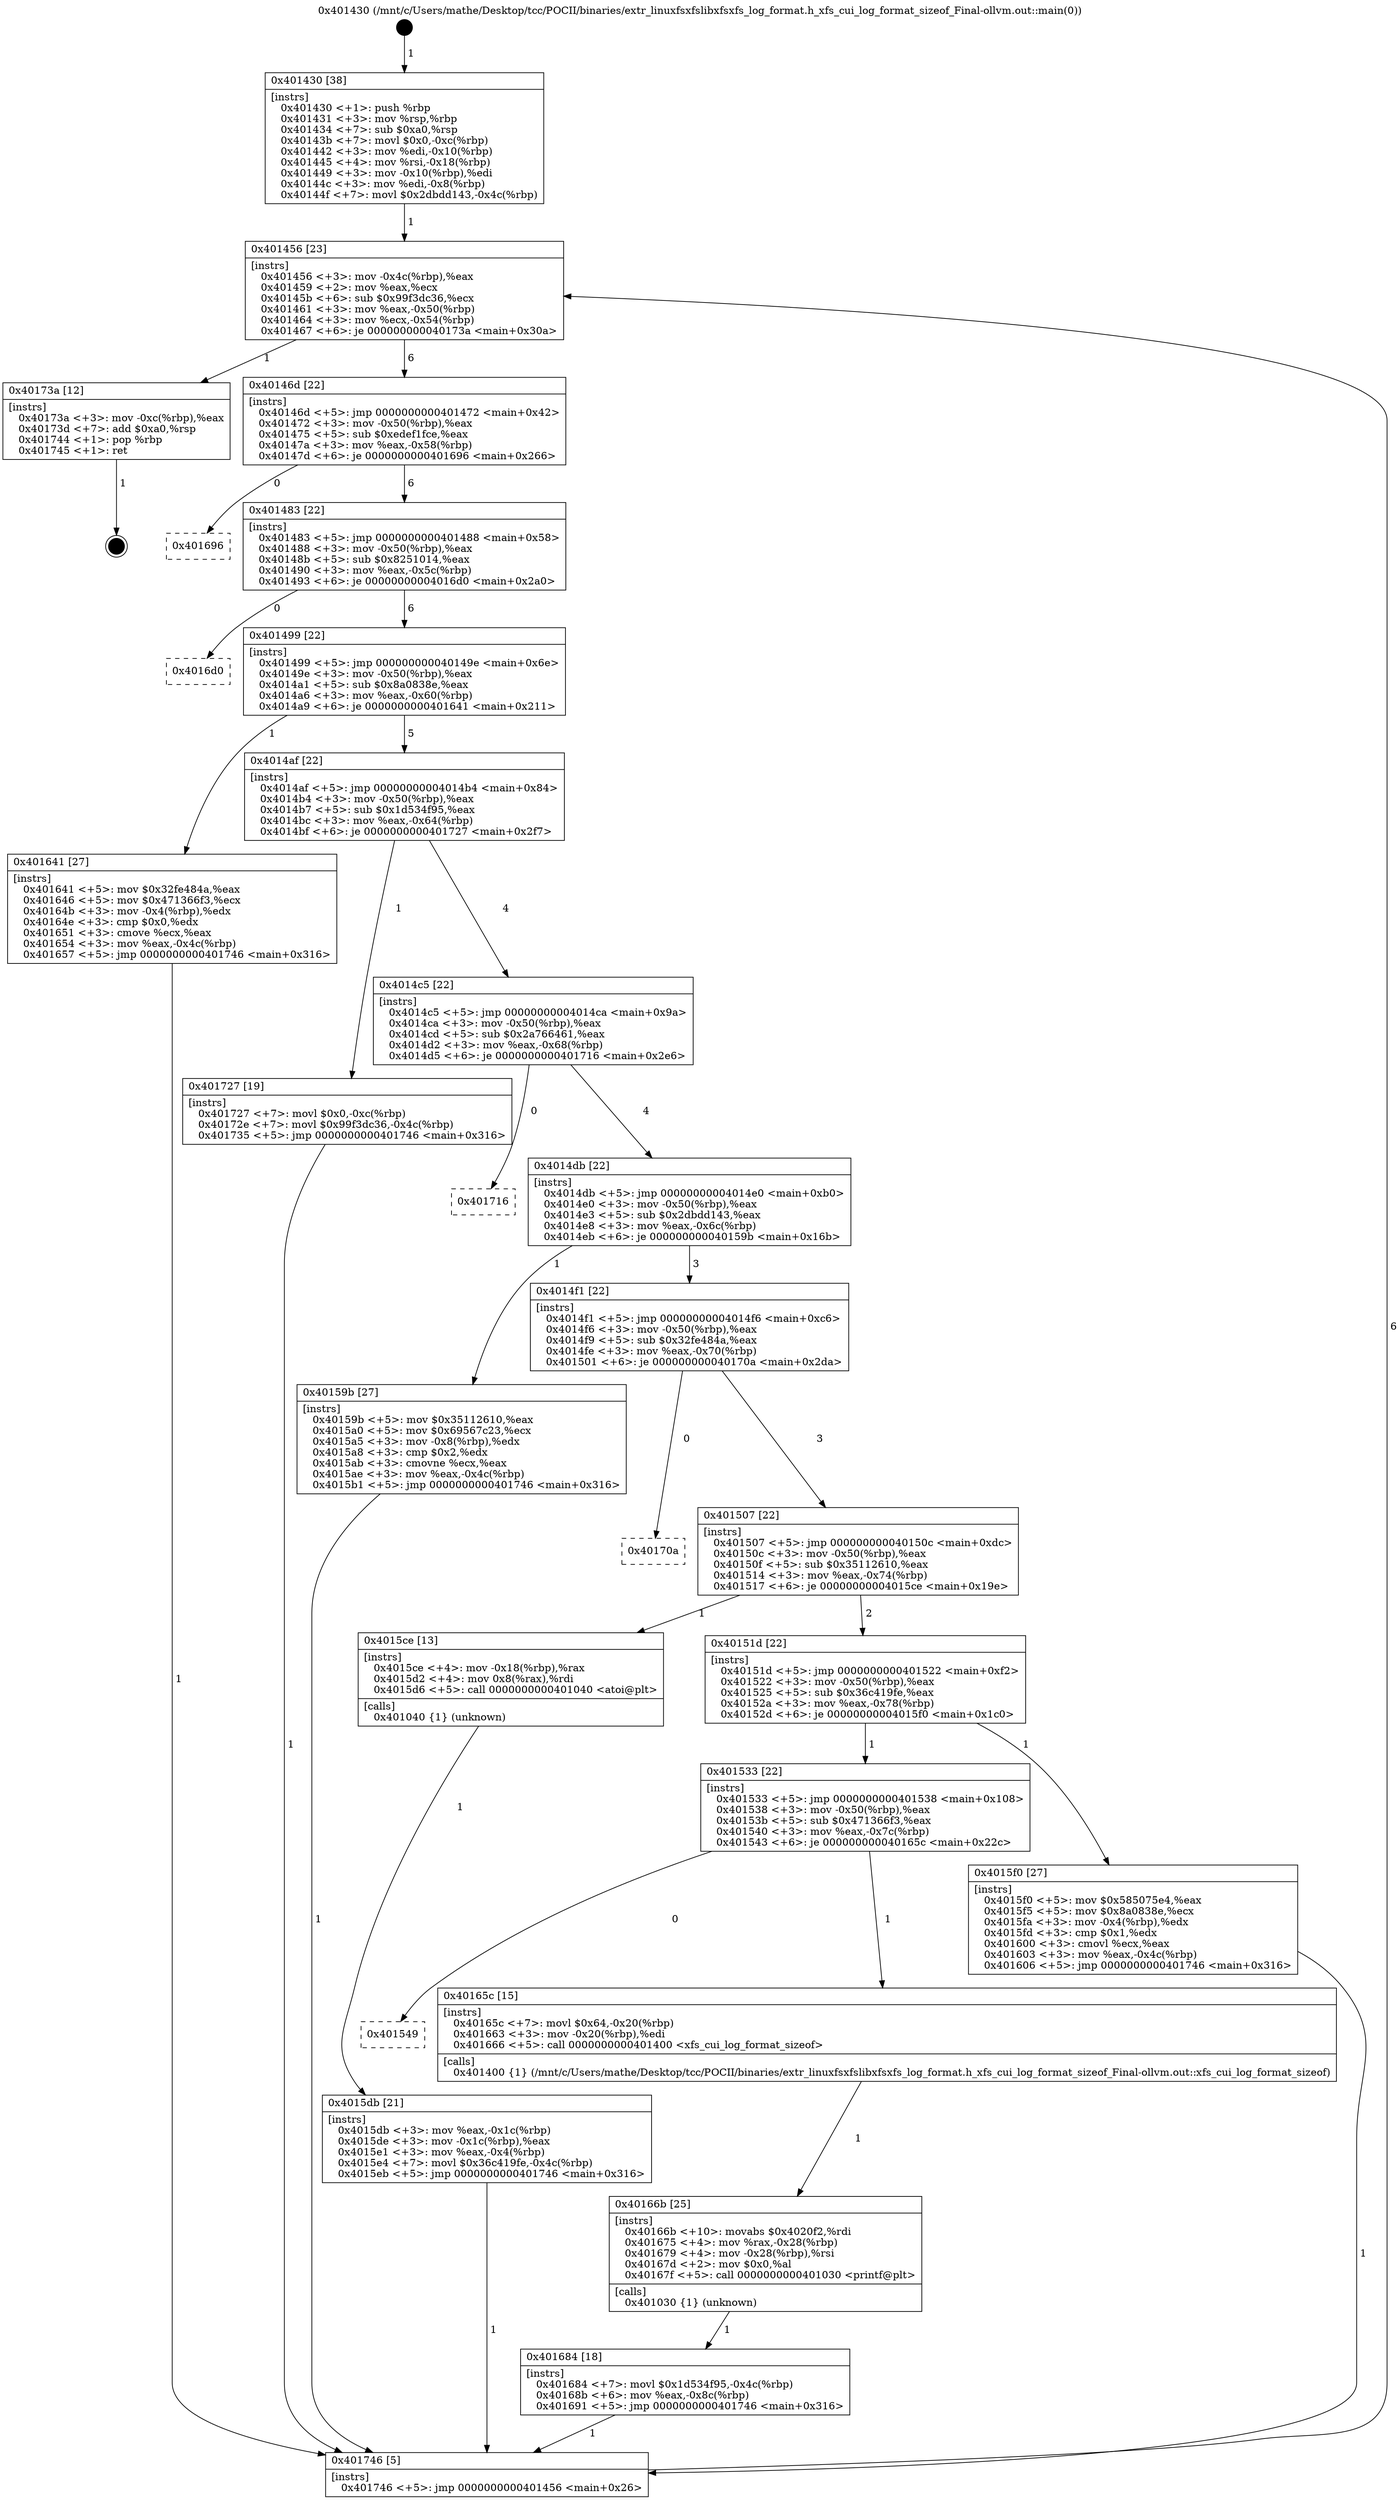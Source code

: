 digraph "0x401430" {
  label = "0x401430 (/mnt/c/Users/mathe/Desktop/tcc/POCII/binaries/extr_linuxfsxfslibxfsxfs_log_format.h_xfs_cui_log_format_sizeof_Final-ollvm.out::main(0))"
  labelloc = "t"
  node[shape=record]

  Entry [label="",width=0.3,height=0.3,shape=circle,fillcolor=black,style=filled]
  "0x401456" [label="{
     0x401456 [23]\l
     | [instrs]\l
     &nbsp;&nbsp;0x401456 \<+3\>: mov -0x4c(%rbp),%eax\l
     &nbsp;&nbsp;0x401459 \<+2\>: mov %eax,%ecx\l
     &nbsp;&nbsp;0x40145b \<+6\>: sub $0x99f3dc36,%ecx\l
     &nbsp;&nbsp;0x401461 \<+3\>: mov %eax,-0x50(%rbp)\l
     &nbsp;&nbsp;0x401464 \<+3\>: mov %ecx,-0x54(%rbp)\l
     &nbsp;&nbsp;0x401467 \<+6\>: je 000000000040173a \<main+0x30a\>\l
  }"]
  "0x40173a" [label="{
     0x40173a [12]\l
     | [instrs]\l
     &nbsp;&nbsp;0x40173a \<+3\>: mov -0xc(%rbp),%eax\l
     &nbsp;&nbsp;0x40173d \<+7\>: add $0xa0,%rsp\l
     &nbsp;&nbsp;0x401744 \<+1\>: pop %rbp\l
     &nbsp;&nbsp;0x401745 \<+1\>: ret\l
  }"]
  "0x40146d" [label="{
     0x40146d [22]\l
     | [instrs]\l
     &nbsp;&nbsp;0x40146d \<+5\>: jmp 0000000000401472 \<main+0x42\>\l
     &nbsp;&nbsp;0x401472 \<+3\>: mov -0x50(%rbp),%eax\l
     &nbsp;&nbsp;0x401475 \<+5\>: sub $0xedef1fce,%eax\l
     &nbsp;&nbsp;0x40147a \<+3\>: mov %eax,-0x58(%rbp)\l
     &nbsp;&nbsp;0x40147d \<+6\>: je 0000000000401696 \<main+0x266\>\l
  }"]
  Exit [label="",width=0.3,height=0.3,shape=circle,fillcolor=black,style=filled,peripheries=2]
  "0x401696" [label="{
     0x401696\l
  }", style=dashed]
  "0x401483" [label="{
     0x401483 [22]\l
     | [instrs]\l
     &nbsp;&nbsp;0x401483 \<+5\>: jmp 0000000000401488 \<main+0x58\>\l
     &nbsp;&nbsp;0x401488 \<+3\>: mov -0x50(%rbp),%eax\l
     &nbsp;&nbsp;0x40148b \<+5\>: sub $0x8251014,%eax\l
     &nbsp;&nbsp;0x401490 \<+3\>: mov %eax,-0x5c(%rbp)\l
     &nbsp;&nbsp;0x401493 \<+6\>: je 00000000004016d0 \<main+0x2a0\>\l
  }"]
  "0x401684" [label="{
     0x401684 [18]\l
     | [instrs]\l
     &nbsp;&nbsp;0x401684 \<+7\>: movl $0x1d534f95,-0x4c(%rbp)\l
     &nbsp;&nbsp;0x40168b \<+6\>: mov %eax,-0x8c(%rbp)\l
     &nbsp;&nbsp;0x401691 \<+5\>: jmp 0000000000401746 \<main+0x316\>\l
  }"]
  "0x4016d0" [label="{
     0x4016d0\l
  }", style=dashed]
  "0x401499" [label="{
     0x401499 [22]\l
     | [instrs]\l
     &nbsp;&nbsp;0x401499 \<+5\>: jmp 000000000040149e \<main+0x6e\>\l
     &nbsp;&nbsp;0x40149e \<+3\>: mov -0x50(%rbp),%eax\l
     &nbsp;&nbsp;0x4014a1 \<+5\>: sub $0x8a0838e,%eax\l
     &nbsp;&nbsp;0x4014a6 \<+3\>: mov %eax,-0x60(%rbp)\l
     &nbsp;&nbsp;0x4014a9 \<+6\>: je 0000000000401641 \<main+0x211\>\l
  }"]
  "0x40166b" [label="{
     0x40166b [25]\l
     | [instrs]\l
     &nbsp;&nbsp;0x40166b \<+10\>: movabs $0x4020f2,%rdi\l
     &nbsp;&nbsp;0x401675 \<+4\>: mov %rax,-0x28(%rbp)\l
     &nbsp;&nbsp;0x401679 \<+4\>: mov -0x28(%rbp),%rsi\l
     &nbsp;&nbsp;0x40167d \<+2\>: mov $0x0,%al\l
     &nbsp;&nbsp;0x40167f \<+5\>: call 0000000000401030 \<printf@plt\>\l
     | [calls]\l
     &nbsp;&nbsp;0x401030 \{1\} (unknown)\l
  }"]
  "0x401641" [label="{
     0x401641 [27]\l
     | [instrs]\l
     &nbsp;&nbsp;0x401641 \<+5\>: mov $0x32fe484a,%eax\l
     &nbsp;&nbsp;0x401646 \<+5\>: mov $0x471366f3,%ecx\l
     &nbsp;&nbsp;0x40164b \<+3\>: mov -0x4(%rbp),%edx\l
     &nbsp;&nbsp;0x40164e \<+3\>: cmp $0x0,%edx\l
     &nbsp;&nbsp;0x401651 \<+3\>: cmove %ecx,%eax\l
     &nbsp;&nbsp;0x401654 \<+3\>: mov %eax,-0x4c(%rbp)\l
     &nbsp;&nbsp;0x401657 \<+5\>: jmp 0000000000401746 \<main+0x316\>\l
  }"]
  "0x4014af" [label="{
     0x4014af [22]\l
     | [instrs]\l
     &nbsp;&nbsp;0x4014af \<+5\>: jmp 00000000004014b4 \<main+0x84\>\l
     &nbsp;&nbsp;0x4014b4 \<+3\>: mov -0x50(%rbp),%eax\l
     &nbsp;&nbsp;0x4014b7 \<+5\>: sub $0x1d534f95,%eax\l
     &nbsp;&nbsp;0x4014bc \<+3\>: mov %eax,-0x64(%rbp)\l
     &nbsp;&nbsp;0x4014bf \<+6\>: je 0000000000401727 \<main+0x2f7\>\l
  }"]
  "0x401549" [label="{
     0x401549\l
  }", style=dashed]
  "0x401727" [label="{
     0x401727 [19]\l
     | [instrs]\l
     &nbsp;&nbsp;0x401727 \<+7\>: movl $0x0,-0xc(%rbp)\l
     &nbsp;&nbsp;0x40172e \<+7\>: movl $0x99f3dc36,-0x4c(%rbp)\l
     &nbsp;&nbsp;0x401735 \<+5\>: jmp 0000000000401746 \<main+0x316\>\l
  }"]
  "0x4014c5" [label="{
     0x4014c5 [22]\l
     | [instrs]\l
     &nbsp;&nbsp;0x4014c5 \<+5\>: jmp 00000000004014ca \<main+0x9a\>\l
     &nbsp;&nbsp;0x4014ca \<+3\>: mov -0x50(%rbp),%eax\l
     &nbsp;&nbsp;0x4014cd \<+5\>: sub $0x2a766461,%eax\l
     &nbsp;&nbsp;0x4014d2 \<+3\>: mov %eax,-0x68(%rbp)\l
     &nbsp;&nbsp;0x4014d5 \<+6\>: je 0000000000401716 \<main+0x2e6\>\l
  }"]
  "0x40165c" [label="{
     0x40165c [15]\l
     | [instrs]\l
     &nbsp;&nbsp;0x40165c \<+7\>: movl $0x64,-0x20(%rbp)\l
     &nbsp;&nbsp;0x401663 \<+3\>: mov -0x20(%rbp),%edi\l
     &nbsp;&nbsp;0x401666 \<+5\>: call 0000000000401400 \<xfs_cui_log_format_sizeof\>\l
     | [calls]\l
     &nbsp;&nbsp;0x401400 \{1\} (/mnt/c/Users/mathe/Desktop/tcc/POCII/binaries/extr_linuxfsxfslibxfsxfs_log_format.h_xfs_cui_log_format_sizeof_Final-ollvm.out::xfs_cui_log_format_sizeof)\l
  }"]
  "0x401716" [label="{
     0x401716\l
  }", style=dashed]
  "0x4014db" [label="{
     0x4014db [22]\l
     | [instrs]\l
     &nbsp;&nbsp;0x4014db \<+5\>: jmp 00000000004014e0 \<main+0xb0\>\l
     &nbsp;&nbsp;0x4014e0 \<+3\>: mov -0x50(%rbp),%eax\l
     &nbsp;&nbsp;0x4014e3 \<+5\>: sub $0x2dbdd143,%eax\l
     &nbsp;&nbsp;0x4014e8 \<+3\>: mov %eax,-0x6c(%rbp)\l
     &nbsp;&nbsp;0x4014eb \<+6\>: je 000000000040159b \<main+0x16b\>\l
  }"]
  "0x401533" [label="{
     0x401533 [22]\l
     | [instrs]\l
     &nbsp;&nbsp;0x401533 \<+5\>: jmp 0000000000401538 \<main+0x108\>\l
     &nbsp;&nbsp;0x401538 \<+3\>: mov -0x50(%rbp),%eax\l
     &nbsp;&nbsp;0x40153b \<+5\>: sub $0x471366f3,%eax\l
     &nbsp;&nbsp;0x401540 \<+3\>: mov %eax,-0x7c(%rbp)\l
     &nbsp;&nbsp;0x401543 \<+6\>: je 000000000040165c \<main+0x22c\>\l
  }"]
  "0x40159b" [label="{
     0x40159b [27]\l
     | [instrs]\l
     &nbsp;&nbsp;0x40159b \<+5\>: mov $0x35112610,%eax\l
     &nbsp;&nbsp;0x4015a0 \<+5\>: mov $0x69567c23,%ecx\l
     &nbsp;&nbsp;0x4015a5 \<+3\>: mov -0x8(%rbp),%edx\l
     &nbsp;&nbsp;0x4015a8 \<+3\>: cmp $0x2,%edx\l
     &nbsp;&nbsp;0x4015ab \<+3\>: cmovne %ecx,%eax\l
     &nbsp;&nbsp;0x4015ae \<+3\>: mov %eax,-0x4c(%rbp)\l
     &nbsp;&nbsp;0x4015b1 \<+5\>: jmp 0000000000401746 \<main+0x316\>\l
  }"]
  "0x4014f1" [label="{
     0x4014f1 [22]\l
     | [instrs]\l
     &nbsp;&nbsp;0x4014f1 \<+5\>: jmp 00000000004014f6 \<main+0xc6\>\l
     &nbsp;&nbsp;0x4014f6 \<+3\>: mov -0x50(%rbp),%eax\l
     &nbsp;&nbsp;0x4014f9 \<+5\>: sub $0x32fe484a,%eax\l
     &nbsp;&nbsp;0x4014fe \<+3\>: mov %eax,-0x70(%rbp)\l
     &nbsp;&nbsp;0x401501 \<+6\>: je 000000000040170a \<main+0x2da\>\l
  }"]
  "0x401746" [label="{
     0x401746 [5]\l
     | [instrs]\l
     &nbsp;&nbsp;0x401746 \<+5\>: jmp 0000000000401456 \<main+0x26\>\l
  }"]
  "0x401430" [label="{
     0x401430 [38]\l
     | [instrs]\l
     &nbsp;&nbsp;0x401430 \<+1\>: push %rbp\l
     &nbsp;&nbsp;0x401431 \<+3\>: mov %rsp,%rbp\l
     &nbsp;&nbsp;0x401434 \<+7\>: sub $0xa0,%rsp\l
     &nbsp;&nbsp;0x40143b \<+7\>: movl $0x0,-0xc(%rbp)\l
     &nbsp;&nbsp;0x401442 \<+3\>: mov %edi,-0x10(%rbp)\l
     &nbsp;&nbsp;0x401445 \<+4\>: mov %rsi,-0x18(%rbp)\l
     &nbsp;&nbsp;0x401449 \<+3\>: mov -0x10(%rbp),%edi\l
     &nbsp;&nbsp;0x40144c \<+3\>: mov %edi,-0x8(%rbp)\l
     &nbsp;&nbsp;0x40144f \<+7\>: movl $0x2dbdd143,-0x4c(%rbp)\l
  }"]
  "0x4015f0" [label="{
     0x4015f0 [27]\l
     | [instrs]\l
     &nbsp;&nbsp;0x4015f0 \<+5\>: mov $0x585075e4,%eax\l
     &nbsp;&nbsp;0x4015f5 \<+5\>: mov $0x8a0838e,%ecx\l
     &nbsp;&nbsp;0x4015fa \<+3\>: mov -0x4(%rbp),%edx\l
     &nbsp;&nbsp;0x4015fd \<+3\>: cmp $0x1,%edx\l
     &nbsp;&nbsp;0x401600 \<+3\>: cmovl %ecx,%eax\l
     &nbsp;&nbsp;0x401603 \<+3\>: mov %eax,-0x4c(%rbp)\l
     &nbsp;&nbsp;0x401606 \<+5\>: jmp 0000000000401746 \<main+0x316\>\l
  }"]
  "0x40170a" [label="{
     0x40170a\l
  }", style=dashed]
  "0x401507" [label="{
     0x401507 [22]\l
     | [instrs]\l
     &nbsp;&nbsp;0x401507 \<+5\>: jmp 000000000040150c \<main+0xdc\>\l
     &nbsp;&nbsp;0x40150c \<+3\>: mov -0x50(%rbp),%eax\l
     &nbsp;&nbsp;0x40150f \<+5\>: sub $0x35112610,%eax\l
     &nbsp;&nbsp;0x401514 \<+3\>: mov %eax,-0x74(%rbp)\l
     &nbsp;&nbsp;0x401517 \<+6\>: je 00000000004015ce \<main+0x19e\>\l
  }"]
  "0x4015db" [label="{
     0x4015db [21]\l
     | [instrs]\l
     &nbsp;&nbsp;0x4015db \<+3\>: mov %eax,-0x1c(%rbp)\l
     &nbsp;&nbsp;0x4015de \<+3\>: mov -0x1c(%rbp),%eax\l
     &nbsp;&nbsp;0x4015e1 \<+3\>: mov %eax,-0x4(%rbp)\l
     &nbsp;&nbsp;0x4015e4 \<+7\>: movl $0x36c419fe,-0x4c(%rbp)\l
     &nbsp;&nbsp;0x4015eb \<+5\>: jmp 0000000000401746 \<main+0x316\>\l
  }"]
  "0x4015ce" [label="{
     0x4015ce [13]\l
     | [instrs]\l
     &nbsp;&nbsp;0x4015ce \<+4\>: mov -0x18(%rbp),%rax\l
     &nbsp;&nbsp;0x4015d2 \<+4\>: mov 0x8(%rax),%rdi\l
     &nbsp;&nbsp;0x4015d6 \<+5\>: call 0000000000401040 \<atoi@plt\>\l
     | [calls]\l
     &nbsp;&nbsp;0x401040 \{1\} (unknown)\l
  }"]
  "0x40151d" [label="{
     0x40151d [22]\l
     | [instrs]\l
     &nbsp;&nbsp;0x40151d \<+5\>: jmp 0000000000401522 \<main+0xf2\>\l
     &nbsp;&nbsp;0x401522 \<+3\>: mov -0x50(%rbp),%eax\l
     &nbsp;&nbsp;0x401525 \<+5\>: sub $0x36c419fe,%eax\l
     &nbsp;&nbsp;0x40152a \<+3\>: mov %eax,-0x78(%rbp)\l
     &nbsp;&nbsp;0x40152d \<+6\>: je 00000000004015f0 \<main+0x1c0\>\l
  }"]
  Entry -> "0x401430" [label=" 1"]
  "0x401456" -> "0x40173a" [label=" 1"]
  "0x401456" -> "0x40146d" [label=" 6"]
  "0x40173a" -> Exit [label=" 1"]
  "0x40146d" -> "0x401696" [label=" 0"]
  "0x40146d" -> "0x401483" [label=" 6"]
  "0x401727" -> "0x401746" [label=" 1"]
  "0x401483" -> "0x4016d0" [label=" 0"]
  "0x401483" -> "0x401499" [label=" 6"]
  "0x401684" -> "0x401746" [label=" 1"]
  "0x401499" -> "0x401641" [label=" 1"]
  "0x401499" -> "0x4014af" [label=" 5"]
  "0x40166b" -> "0x401684" [label=" 1"]
  "0x4014af" -> "0x401727" [label=" 1"]
  "0x4014af" -> "0x4014c5" [label=" 4"]
  "0x40165c" -> "0x40166b" [label=" 1"]
  "0x4014c5" -> "0x401716" [label=" 0"]
  "0x4014c5" -> "0x4014db" [label=" 4"]
  "0x401533" -> "0x401549" [label=" 0"]
  "0x4014db" -> "0x40159b" [label=" 1"]
  "0x4014db" -> "0x4014f1" [label=" 3"]
  "0x40159b" -> "0x401746" [label=" 1"]
  "0x401430" -> "0x401456" [label=" 1"]
  "0x401746" -> "0x401456" [label=" 6"]
  "0x401533" -> "0x40165c" [label=" 1"]
  "0x4014f1" -> "0x40170a" [label=" 0"]
  "0x4014f1" -> "0x401507" [label=" 3"]
  "0x401641" -> "0x401746" [label=" 1"]
  "0x401507" -> "0x4015ce" [label=" 1"]
  "0x401507" -> "0x40151d" [label=" 2"]
  "0x4015ce" -> "0x4015db" [label=" 1"]
  "0x4015db" -> "0x401746" [label=" 1"]
  "0x4015f0" -> "0x401746" [label=" 1"]
  "0x40151d" -> "0x4015f0" [label=" 1"]
  "0x40151d" -> "0x401533" [label=" 1"]
}
